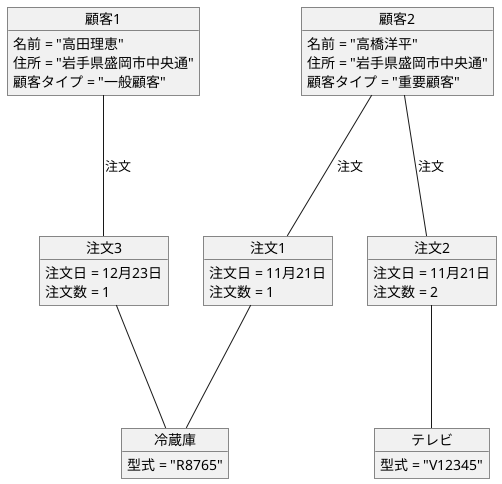 @startuml 演習3-7
object 顧客1{
名前 = "高田理恵"
住所 = "岩手県盛岡市中央通"
顧客タイプ = "一般顧客"
}
object 顧客2{
名前 = "高橋洋平"
住所 = "岩手県盛岡市中央通"
顧客タイプ = "重要顧客"
}
object 注文1{
注文日 = 11月21日
注文数 = 1
}
object 注文2{
注文日 = 11月21日
注文数 = 2
}
object 注文3{
注文日 = 12月23日
注文数 = 1
}
object テレビ{
型式 = "V12345"
}
object 冷蔵庫{
型式 = "R8765"
}
顧客2 --- 注文1 :注文
顧客2 --- 注文2 :注文
顧客1 --- 注文3 :注文
注文1 --- 冷蔵庫
注文2 --- テレビ
注文3 --- 冷蔵庫
@enduml
